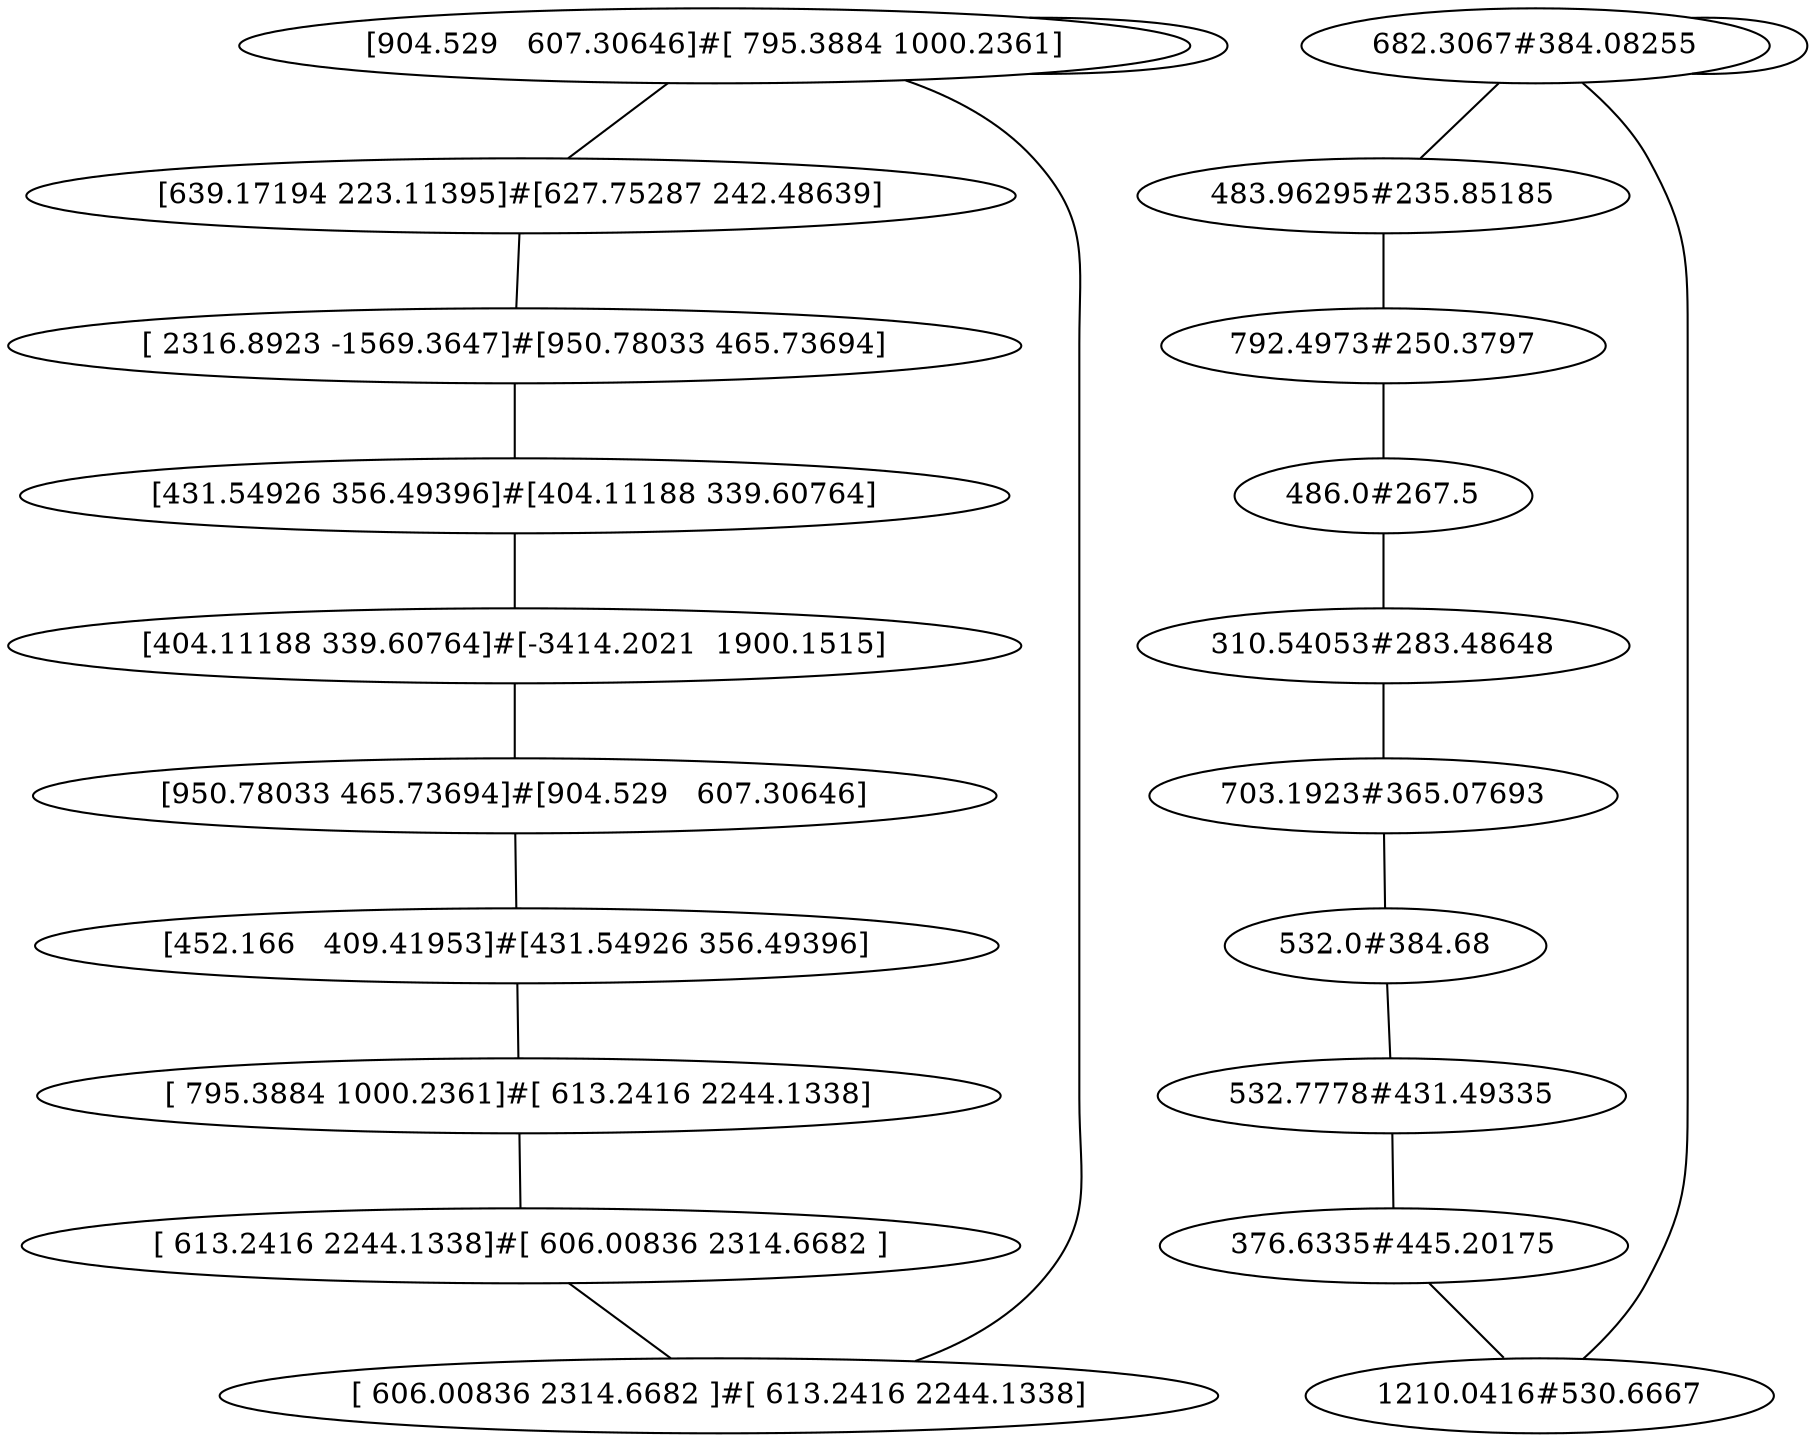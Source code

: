 graph  {
"[904.529   607.30646]#[ 795.3884 1000.2361]";
"[639.17194 223.11395]#[627.75287 242.48639]";
"[ 2316.8923 -1569.3647]#[950.78033 465.73694]";
"[431.54926 356.49396]#[404.11188 339.60764]";
"[404.11188 339.60764]#[-3414.2021  1900.1515]";
"[950.78033 465.73694]#[904.529   607.30646]";
"[452.166   409.41953]#[431.54926 356.49396]";
"[ 795.3884 1000.2361]#[ 613.2416 2244.1338]";
"[ 613.2416 2244.1338]#[ 606.00836 2314.6682 ]";
"[ 606.00836 2314.6682 ]#[ 613.2416 2244.1338]";
"682.3067#384.08255";
"483.96295#235.85185";
"792.4973#250.3797";
"486.0#267.5";
"310.54053#283.48648";
"703.1923#365.07693";
"532.0#384.68";
"532.7778#431.49335";
"376.6335#445.20175";
"1210.0416#530.6667";
"[904.529   607.30646]#[ 795.3884 1000.2361]" -- "[904.529   607.30646]#[ 795.3884 1000.2361]";
"[904.529   607.30646]#[ 795.3884 1000.2361]" -- "[639.17194 223.11395]#[627.75287 242.48639]";
"[904.529   607.30646]#[ 795.3884 1000.2361]" -- "[ 606.00836 2314.6682 ]#[ 613.2416 2244.1338]";
"[639.17194 223.11395]#[627.75287 242.48639]" -- "[ 2316.8923 -1569.3647]#[950.78033 465.73694]";
"[ 2316.8923 -1569.3647]#[950.78033 465.73694]" -- "[431.54926 356.49396]#[404.11188 339.60764]";
"[431.54926 356.49396]#[404.11188 339.60764]" -- "[404.11188 339.60764]#[-3414.2021  1900.1515]";
"[404.11188 339.60764]#[-3414.2021  1900.1515]" -- "[950.78033 465.73694]#[904.529   607.30646]";
"[950.78033 465.73694]#[904.529   607.30646]" -- "[452.166   409.41953]#[431.54926 356.49396]";
"[452.166   409.41953]#[431.54926 356.49396]" -- "[ 795.3884 1000.2361]#[ 613.2416 2244.1338]";
"[ 795.3884 1000.2361]#[ 613.2416 2244.1338]" -- "[ 613.2416 2244.1338]#[ 606.00836 2314.6682 ]";
"[ 613.2416 2244.1338]#[ 606.00836 2314.6682 ]" -- "[ 606.00836 2314.6682 ]#[ 613.2416 2244.1338]";
"682.3067#384.08255" -- "682.3067#384.08255";
"682.3067#384.08255" -- "483.96295#235.85185";
"682.3067#384.08255" -- "1210.0416#530.6667";
"483.96295#235.85185" -- "792.4973#250.3797";
"792.4973#250.3797" -- "486.0#267.5";
"486.0#267.5" -- "310.54053#283.48648";
"310.54053#283.48648" -- "703.1923#365.07693";
"703.1923#365.07693" -- "532.0#384.68";
"532.0#384.68" -- "532.7778#431.49335";
"532.7778#431.49335" -- "376.6335#445.20175";
"376.6335#445.20175" -- "1210.0416#530.6667";
}
